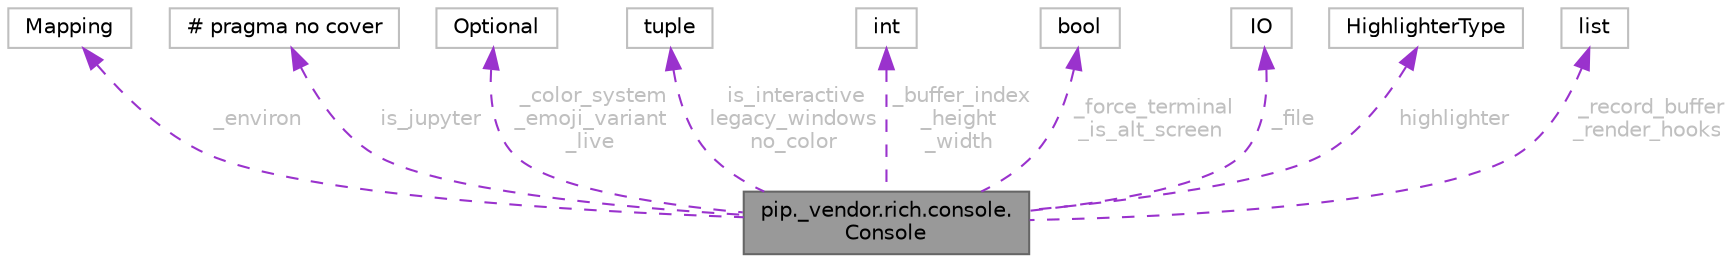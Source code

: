 digraph "pip._vendor.rich.console.Console"
{
 // LATEX_PDF_SIZE
  bgcolor="transparent";
  edge [fontname=Helvetica,fontsize=10,labelfontname=Helvetica,labelfontsize=10];
  node [fontname=Helvetica,fontsize=10,shape=box,height=0.2,width=0.4];
  Node1 [id="Node000001",label="pip._vendor.rich.console.\lConsole",height=0.2,width=0.4,color="gray40", fillcolor="grey60", style="filled", fontcolor="black",tooltip=" "];
  Node2 -> Node1 [id="edge10_Node000001_Node000002",dir="back",color="darkorchid3",style="dashed",tooltip=" ",label=" _environ",fontcolor="grey" ];
  Node2 [id="Node000002",label="Mapping",height=0.2,width=0.4,color="grey75", fillcolor="white", style="filled",tooltip=" "];
  Node3 -> Node1 [id="edge11_Node000001_Node000003",dir="back",color="darkorchid3",style="dashed",tooltip=" ",label=" is_jupyter",fontcolor="grey" ];
  Node3 [id="Node000003",label="# pragma no cover",height=0.2,width=0.4,color="grey75", fillcolor="white", style="filled",tooltip=" "];
  Node4 -> Node1 [id="edge12_Node000001_Node000004",dir="back",color="darkorchid3",style="dashed",tooltip=" ",label=" _color_system\n_emoji_variant\n_live",fontcolor="grey" ];
  Node4 [id="Node000004",label="Optional",height=0.2,width=0.4,color="grey75", fillcolor="white", style="filled",tooltip=" "];
  Node5 -> Node1 [id="edge13_Node000001_Node000005",dir="back",color="darkorchid3",style="dashed",tooltip=" ",label=" is_interactive\nlegacy_windows\nno_color",fontcolor="grey" ];
  Node5 [id="Node000005",label="tuple",height=0.2,width=0.4,color="grey75", fillcolor="white", style="filled",tooltip=" "];
  Node6 -> Node1 [id="edge14_Node000001_Node000006",dir="back",color="darkorchid3",style="dashed",tooltip=" ",label=" _buffer_index\n_height\n_width",fontcolor="grey" ];
  Node6 [id="Node000006",label="int",height=0.2,width=0.4,color="grey75", fillcolor="white", style="filled",tooltip=" "];
  Node7 -> Node1 [id="edge15_Node000001_Node000007",dir="back",color="darkorchid3",style="dashed",tooltip=" ",label=" _force_terminal\n_is_alt_screen",fontcolor="grey" ];
  Node7 [id="Node000007",label="bool",height=0.2,width=0.4,color="grey75", fillcolor="white", style="filled",tooltip=" "];
  Node8 -> Node1 [id="edge16_Node000001_Node000008",dir="back",color="darkorchid3",style="dashed",tooltip=" ",label=" _file",fontcolor="grey" ];
  Node8 [id="Node000008",label="IO",height=0.2,width=0.4,color="grey75", fillcolor="white", style="filled",tooltip=" "];
  Node9 -> Node1 [id="edge17_Node000001_Node000009",dir="back",color="darkorchid3",style="dashed",tooltip=" ",label=" highlighter",fontcolor="grey" ];
  Node9 [id="Node000009",label="HighlighterType",height=0.2,width=0.4,color="grey75", fillcolor="white", style="filled",tooltip=" "];
  Node10 -> Node1 [id="edge18_Node000001_Node000010",dir="back",color="darkorchid3",style="dashed",tooltip=" ",label=" _record_buffer\n_render_hooks",fontcolor="grey" ];
  Node10 [id="Node000010",label="list",height=0.2,width=0.4,color="grey75", fillcolor="white", style="filled",tooltip=" "];
}
